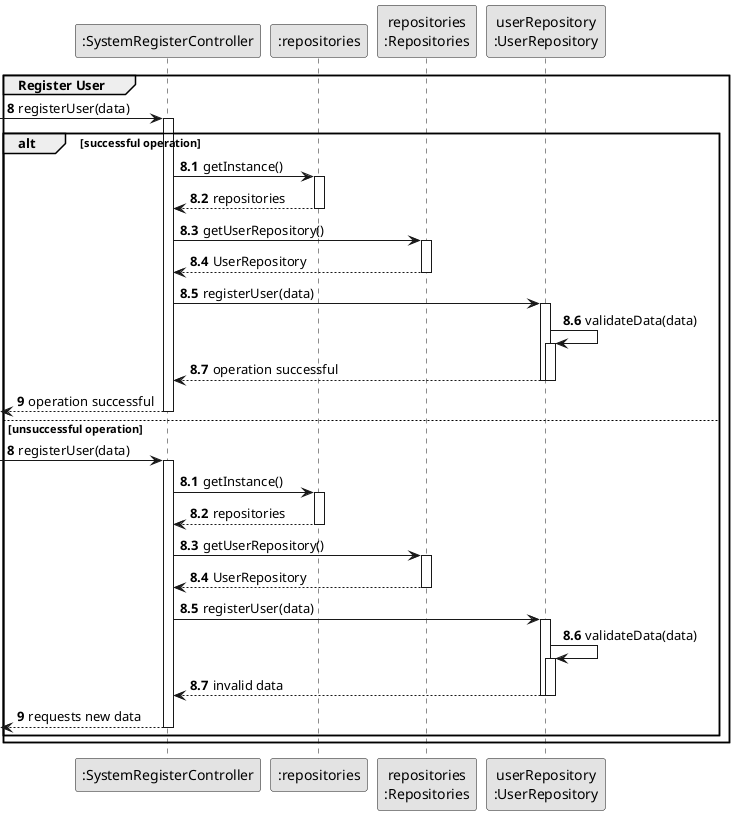 @startuml
skinparam monochrome true
skinparam packageStyle rectangle
skinparam shadowing false

autonumber

participant ":SystemRegisterController" as CTRL
participant ":repositories" as RP
participant "repositories\n:Repositories" as rRP
participant "userRepository\n:UserRepository" as UserRepository

group Register User

autonumber 8

        -> CTRL: registerUser(data)
        activate CTRL

    autonumber 8.1

    alt successful operation

        CTRL -> RP: getInstance()
        activate RP

        RP --> CTRL: repositories
        deactivate RP

        CTRL -> rRP: getUserRepository()
        activate rRP

        rRP --> CTRL: UserRepository
        deactivate rRP

        CTRL -> UserRepository: registerUser(data)
        activate UserRepository

        UserRepository -> UserRepository: validateData(data)
        activate UserRepository

       UserRepository --> CTRL: operation successful
        deactivate UserRepository

        deactivate UserRepository

    autonumber 9

        <-- CTRL: operation successful
        deactivate CTRL

        else unsuccessful operation

        autonumber 8

        -> CTRL: registerUser(data)
                activate CTRL

        autonumber 8.1

        CTRL -> RP: getInstance()
                activate RP

                RP --> CTRL: repositories
                deactivate RP

                CTRL -> rRP: getUserRepository()
                activate rRP

                rRP --> CTRL: UserRepository
                deactivate rRP

                CTRL -> UserRepository: registerUser(data)
                activate UserRepository

                UserRepository -> UserRepository: validateData(data)
                activate UserRepository

               UserRepository --> CTRL: invalid data
                deactivate UserRepository

                deactivate UserRepository

        autonumber 9
                <-- CTRL: requests new data
                deactivate CTRL

end
end

@enduml